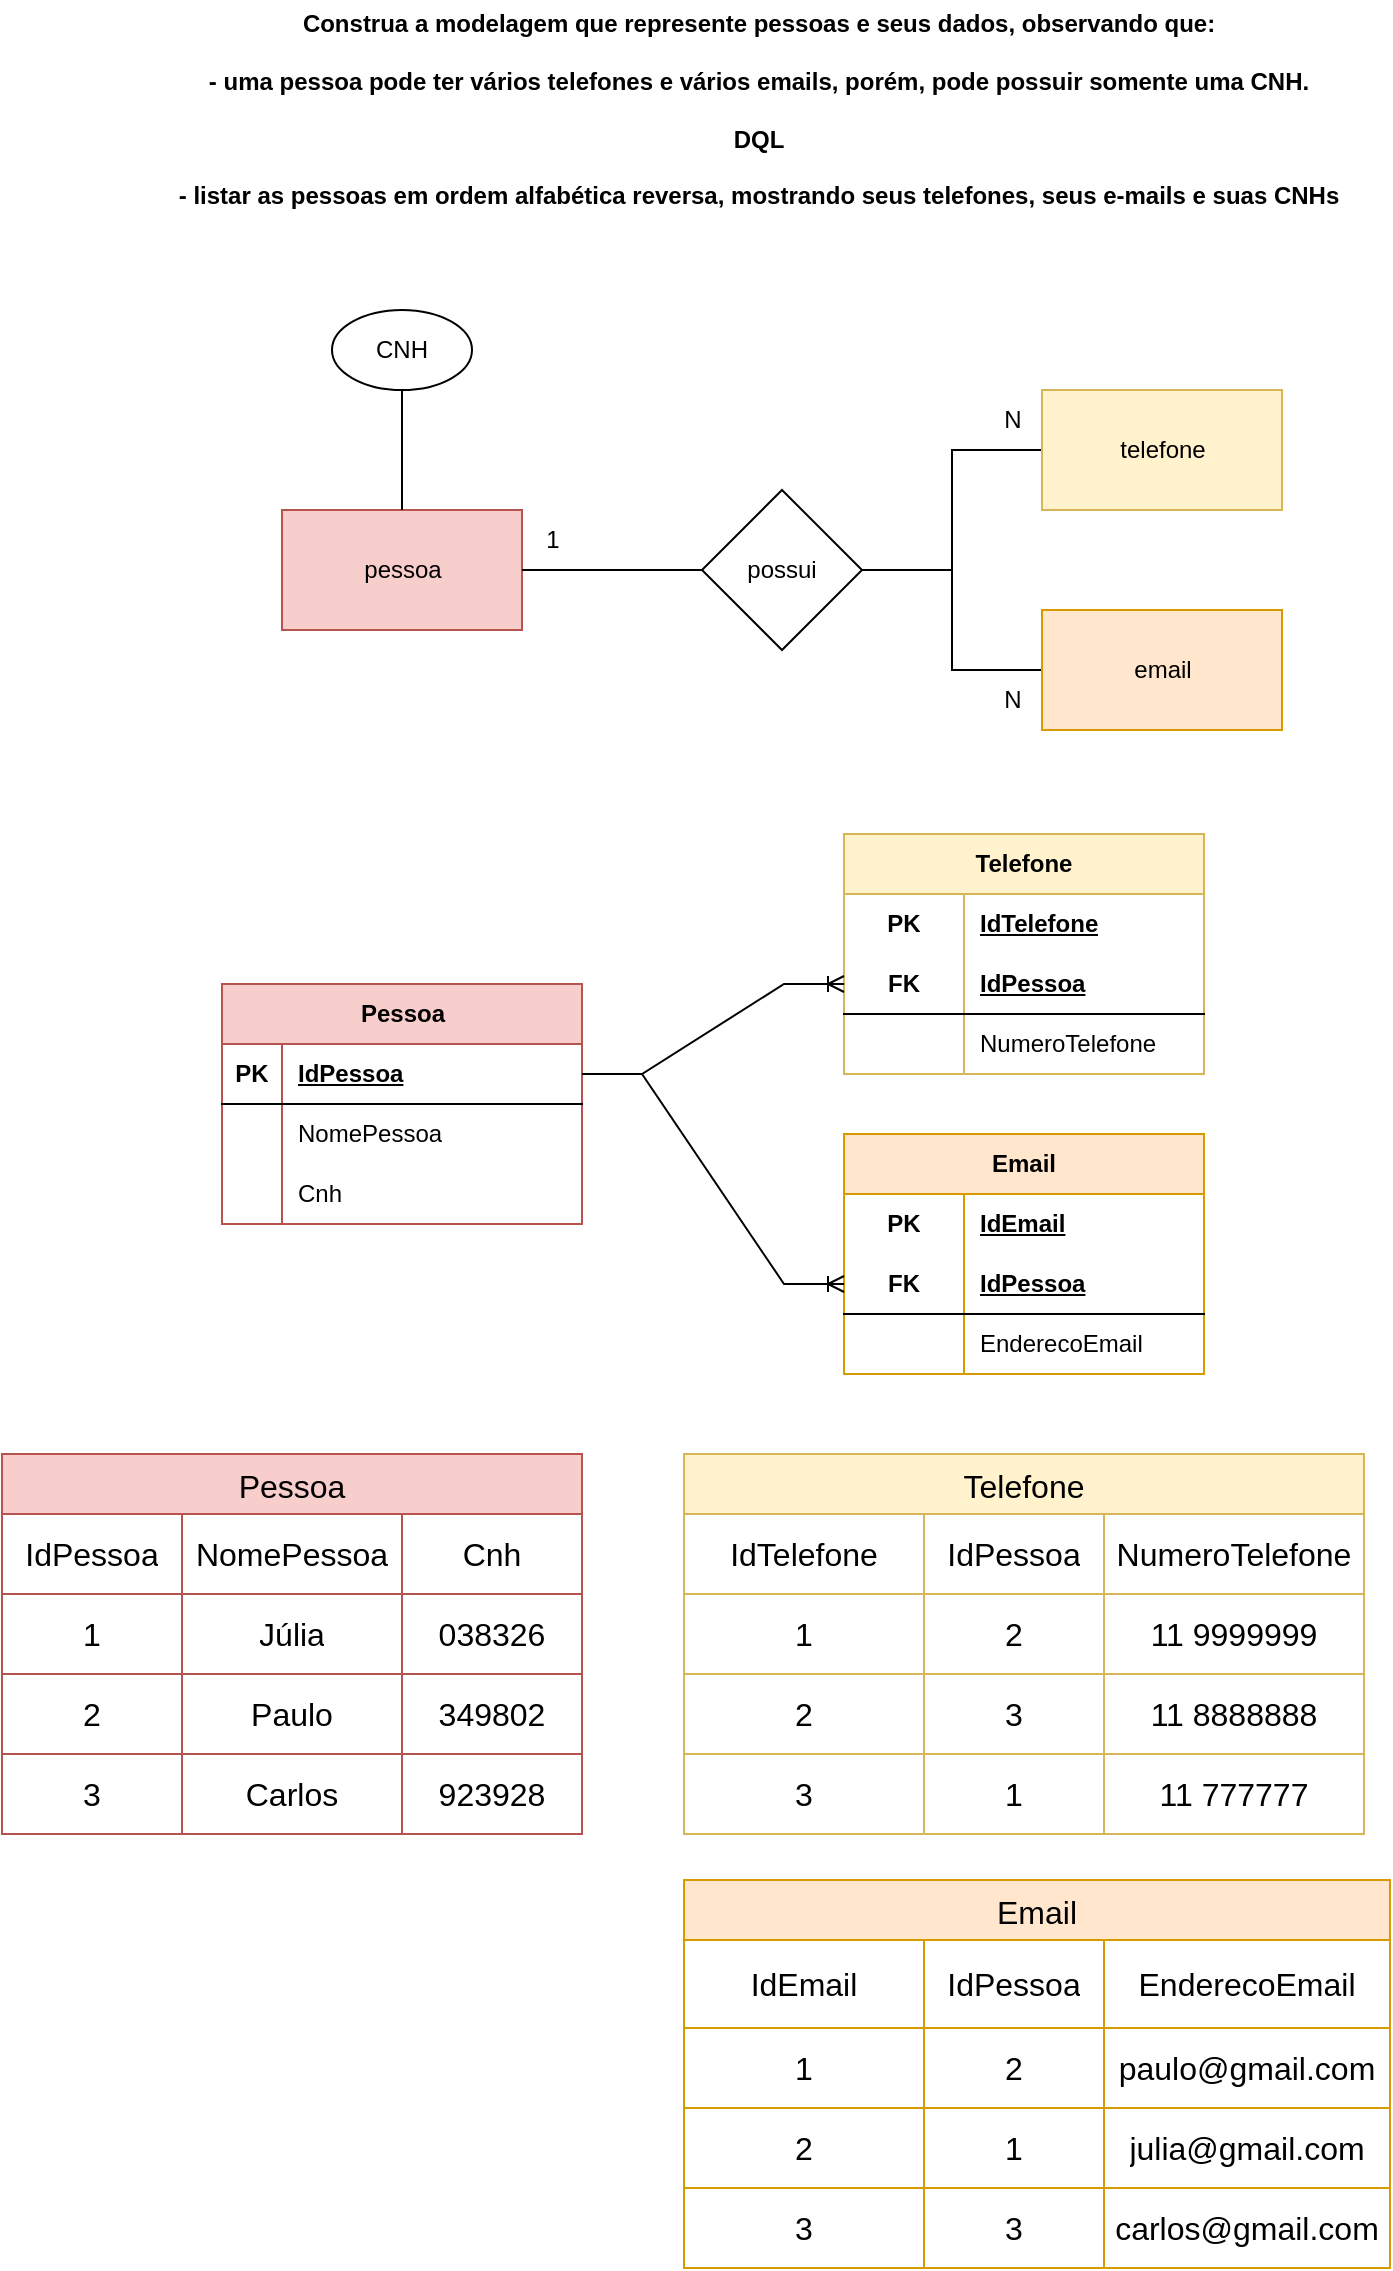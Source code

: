 <mxfile version="21.6.5" type="device">
  <diagram name="Página-1" id="gngDiiDIyHVElSXllF_R">
    <mxGraphModel dx="2100" dy="1226" grid="1" gridSize="10" guides="1" tooltips="1" connect="1" arrows="1" fold="1" page="1" pageScale="1" pageWidth="827" pageHeight="1169" math="0" shadow="0">
      <root>
        <mxCell id="0" />
        <mxCell id="1" parent="0" />
        <mxCell id="OYm898SXfp_bKX_C9cU9-10" style="edgeStyle=orthogonalEdgeStyle;rounded=0;orthogonalLoop=1;jettySize=auto;html=1;endArrow=none;endFill=0;" parent="1" source="OYm898SXfp_bKX_C9cU9-5" target="OYm898SXfp_bKX_C9cU9-1" edge="1">
          <mxGeometry relative="1" as="geometry" />
        </mxCell>
        <mxCell id="OYm898SXfp_bKX_C9cU9-14" style="edgeStyle=orthogonalEdgeStyle;rounded=0;orthogonalLoop=1;jettySize=auto;html=1;exitX=1;exitY=0.5;exitDx=0;exitDy=0;entryX=0;entryY=0.5;entryDx=0;entryDy=0;endArrow=none;endFill=0;" parent="1" source="OYm898SXfp_bKX_C9cU9-5" target="OYm898SXfp_bKX_C9cU9-12" edge="1">
          <mxGeometry relative="1" as="geometry" />
        </mxCell>
        <mxCell id="OYm898SXfp_bKX_C9cU9-5" value="possui" style="rhombus;whiteSpace=wrap;html=1;" parent="1" vertex="1">
          <mxGeometry x="416" y="261" width="80" height="80" as="geometry" />
        </mxCell>
        <mxCell id="OYm898SXfp_bKX_C9cU9-6" value="" style="group;fillColor=#f8cecc;strokeColor=#b85450;" parent="1" vertex="1" connectable="0">
          <mxGeometry x="206" y="271" width="120" height="60" as="geometry" />
        </mxCell>
        <mxCell id="OYm898SXfp_bKX_C9cU9-2" value="" style="rounded=0;whiteSpace=wrap;html=1;fillColor=#f8cecc;strokeColor=#b85450;" parent="OYm898SXfp_bKX_C9cU9-6" vertex="1">
          <mxGeometry width="120" height="60" as="geometry" />
        </mxCell>
        <mxCell id="OYm898SXfp_bKX_C9cU9-3" value="pessoa" style="text;html=1;align=center;verticalAlign=middle;resizable=0;points=[];autosize=1;strokeColor=none;fillColor=none;" parent="OYm898SXfp_bKX_C9cU9-6" vertex="1">
          <mxGeometry x="30" y="15" width="60" height="30" as="geometry" />
        </mxCell>
        <mxCell id="OYm898SXfp_bKX_C9cU9-7" value="" style="group;fillColor=#fff2cc;strokeColor=#d6b656;" parent="1" vertex="1" connectable="0">
          <mxGeometry x="586" y="211" width="120" height="60" as="geometry" />
        </mxCell>
        <mxCell id="OYm898SXfp_bKX_C9cU9-1" value="" style="rounded=0;whiteSpace=wrap;html=1;fillColor=#fff2cc;strokeColor=#d6b656;" parent="OYm898SXfp_bKX_C9cU9-7" vertex="1">
          <mxGeometry width="120" height="60" as="geometry" />
        </mxCell>
        <mxCell id="OYm898SXfp_bKX_C9cU9-4" value="telefone" style="text;html=1;align=center;verticalAlign=middle;resizable=0;points=[];autosize=1;strokeColor=none;fillColor=none;" parent="OYm898SXfp_bKX_C9cU9-7" vertex="1">
          <mxGeometry x="25" y="15" width="70" height="30" as="geometry" />
        </mxCell>
        <mxCell id="OYm898SXfp_bKX_C9cU9-8" value="CNH" style="ellipse;whiteSpace=wrap;html=1;" parent="1" vertex="1">
          <mxGeometry x="231" y="171" width="70" height="40" as="geometry" />
        </mxCell>
        <mxCell id="OYm898SXfp_bKX_C9cU9-9" style="edgeStyle=orthogonalEdgeStyle;rounded=0;orthogonalLoop=1;jettySize=auto;html=1;endArrow=none;endFill=0;" parent="1" source="OYm898SXfp_bKX_C9cU9-2" target="OYm898SXfp_bKX_C9cU9-5" edge="1">
          <mxGeometry relative="1" as="geometry" />
        </mxCell>
        <mxCell id="OYm898SXfp_bKX_C9cU9-11" value="" style="group;fillColor=#ffe6cc;strokeColor=#d79b00;" parent="1" vertex="1" connectable="0">
          <mxGeometry x="586" y="321" width="120" height="60" as="geometry" />
        </mxCell>
        <mxCell id="OYm898SXfp_bKX_C9cU9-12" value="" style="rounded=0;whiteSpace=wrap;html=1;fillColor=#ffe6cc;strokeColor=#d79b00;" parent="OYm898SXfp_bKX_C9cU9-11" vertex="1">
          <mxGeometry width="120" height="60" as="geometry" />
        </mxCell>
        <mxCell id="OYm898SXfp_bKX_C9cU9-13" value="email" style="text;html=1;align=center;verticalAlign=middle;resizable=0;points=[];autosize=1;strokeColor=none;fillColor=none;" parent="OYm898SXfp_bKX_C9cU9-11" vertex="1">
          <mxGeometry x="35" y="15" width="50" height="30" as="geometry" />
        </mxCell>
        <mxCell id="OYm898SXfp_bKX_C9cU9-15" style="edgeStyle=orthogonalEdgeStyle;rounded=0;orthogonalLoop=1;jettySize=auto;html=1;entryX=0.5;entryY=1;entryDx=0;entryDy=0;exitX=0.5;exitY=0;exitDx=0;exitDy=0;endArrow=none;endFill=0;" parent="1" source="OYm898SXfp_bKX_C9cU9-2" target="OYm898SXfp_bKX_C9cU9-8" edge="1">
          <mxGeometry relative="1" as="geometry" />
        </mxCell>
        <mxCell id="OYm898SXfp_bKX_C9cU9-17" value="1" style="text;html=1;align=center;verticalAlign=middle;resizable=0;points=[];autosize=1;strokeColor=none;fillColor=none;" parent="1" vertex="1">
          <mxGeometry x="326" y="271" width="30" height="30" as="geometry" />
        </mxCell>
        <mxCell id="OYm898SXfp_bKX_C9cU9-18" value="N" style="text;html=1;align=center;verticalAlign=middle;resizable=0;points=[];autosize=1;strokeColor=none;fillColor=none;" parent="1" vertex="1">
          <mxGeometry x="556" y="211" width="30" height="30" as="geometry" />
        </mxCell>
        <mxCell id="OYm898SXfp_bKX_C9cU9-19" value="N" style="text;html=1;align=center;verticalAlign=middle;resizable=0;points=[];autosize=1;strokeColor=none;fillColor=none;" parent="1" vertex="1">
          <mxGeometry x="556" y="351" width="30" height="30" as="geometry" />
        </mxCell>
        <mxCell id="OYm898SXfp_bKX_C9cU9-20" value="&lt;div&gt;&lt;b&gt;Construa a modelagem que represente pessoas e seus dados, observando que:&lt;/b&gt;&lt;/div&gt;&lt;div&gt;&lt;b&gt;&lt;br&gt;&lt;/b&gt;&lt;/div&gt;&lt;div&gt;&lt;b&gt;- uma pessoa pode ter vários telefones e vários emails, porém, pode possuir somente uma CNH.&lt;/b&gt;&lt;/div&gt;&lt;div&gt;&lt;b&gt;&lt;br&gt;&lt;/b&gt;&lt;/div&gt;&lt;div&gt;&lt;b&gt;DQL&lt;/b&gt;&lt;/div&gt;&lt;div&gt;&lt;b&gt;&lt;br&gt;&lt;/b&gt;&lt;/div&gt;&lt;div&gt;&lt;b&gt;- listar as pessoas em ordem alfabética reversa, mostrando seus telefones, seus e-mails e suas CNHs&lt;/b&gt;&lt;/div&gt;" style="text;html=1;align=center;verticalAlign=middle;resizable=0;points=[];autosize=1;strokeColor=none;fillColor=none;" parent="1" vertex="1">
          <mxGeometry x="144" y="16" width="600" height="110" as="geometry" />
        </mxCell>
        <mxCell id="8FbSBU-8BSEmxW40O4cG-1" value="Pessoa" style="shape=table;startSize=30;container=1;collapsible=1;childLayout=tableLayout;fixedRows=1;rowLines=0;fontStyle=1;align=center;resizeLast=1;html=1;fillColor=#f8cecc;strokeColor=#b85450;" vertex="1" parent="1">
          <mxGeometry x="176" y="508" width="180" height="120" as="geometry" />
        </mxCell>
        <mxCell id="8FbSBU-8BSEmxW40O4cG-2" value="" style="shape=tableRow;horizontal=0;startSize=0;swimlaneHead=0;swimlaneBody=0;fillColor=none;collapsible=0;dropTarget=0;points=[[0,0.5],[1,0.5]];portConstraint=eastwest;top=0;left=0;right=0;bottom=1;" vertex="1" parent="8FbSBU-8BSEmxW40O4cG-1">
          <mxGeometry y="30" width="180" height="30" as="geometry" />
        </mxCell>
        <mxCell id="8FbSBU-8BSEmxW40O4cG-3" value="PK" style="shape=partialRectangle;connectable=0;fillColor=none;top=0;left=0;bottom=0;right=0;fontStyle=1;overflow=hidden;whiteSpace=wrap;html=1;" vertex="1" parent="8FbSBU-8BSEmxW40O4cG-2">
          <mxGeometry width="30" height="30" as="geometry">
            <mxRectangle width="30" height="30" as="alternateBounds" />
          </mxGeometry>
        </mxCell>
        <mxCell id="8FbSBU-8BSEmxW40O4cG-4" value="IdPessoa" style="shape=partialRectangle;connectable=0;fillColor=none;top=0;left=0;bottom=0;right=0;align=left;spacingLeft=6;fontStyle=5;overflow=hidden;whiteSpace=wrap;html=1;" vertex="1" parent="8FbSBU-8BSEmxW40O4cG-2">
          <mxGeometry x="30" width="150" height="30" as="geometry">
            <mxRectangle width="150" height="30" as="alternateBounds" />
          </mxGeometry>
        </mxCell>
        <mxCell id="8FbSBU-8BSEmxW40O4cG-5" value="" style="shape=tableRow;horizontal=0;startSize=0;swimlaneHead=0;swimlaneBody=0;fillColor=none;collapsible=0;dropTarget=0;points=[[0,0.5],[1,0.5]];portConstraint=eastwest;top=0;left=0;right=0;bottom=0;" vertex="1" parent="8FbSBU-8BSEmxW40O4cG-1">
          <mxGeometry y="60" width="180" height="30" as="geometry" />
        </mxCell>
        <mxCell id="8FbSBU-8BSEmxW40O4cG-6" value="" style="shape=partialRectangle;connectable=0;fillColor=none;top=0;left=0;bottom=0;right=0;editable=1;overflow=hidden;whiteSpace=wrap;html=1;" vertex="1" parent="8FbSBU-8BSEmxW40O4cG-5">
          <mxGeometry width="30" height="30" as="geometry">
            <mxRectangle width="30" height="30" as="alternateBounds" />
          </mxGeometry>
        </mxCell>
        <mxCell id="8FbSBU-8BSEmxW40O4cG-7" value="NomePessoa" style="shape=partialRectangle;connectable=0;fillColor=none;top=0;left=0;bottom=0;right=0;align=left;spacingLeft=6;overflow=hidden;whiteSpace=wrap;html=1;" vertex="1" parent="8FbSBU-8BSEmxW40O4cG-5">
          <mxGeometry x="30" width="150" height="30" as="geometry">
            <mxRectangle width="150" height="30" as="alternateBounds" />
          </mxGeometry>
        </mxCell>
        <mxCell id="8FbSBU-8BSEmxW40O4cG-8" value="" style="shape=tableRow;horizontal=0;startSize=0;swimlaneHead=0;swimlaneBody=0;fillColor=none;collapsible=0;dropTarget=0;points=[[0,0.5],[1,0.5]];portConstraint=eastwest;top=0;left=0;right=0;bottom=0;" vertex="1" parent="8FbSBU-8BSEmxW40O4cG-1">
          <mxGeometry y="90" width="180" height="30" as="geometry" />
        </mxCell>
        <mxCell id="8FbSBU-8BSEmxW40O4cG-9" value="" style="shape=partialRectangle;connectable=0;fillColor=none;top=0;left=0;bottom=0;right=0;editable=1;overflow=hidden;whiteSpace=wrap;html=1;" vertex="1" parent="8FbSBU-8BSEmxW40O4cG-8">
          <mxGeometry width="30" height="30" as="geometry">
            <mxRectangle width="30" height="30" as="alternateBounds" />
          </mxGeometry>
        </mxCell>
        <mxCell id="8FbSBU-8BSEmxW40O4cG-10" value="Cnh" style="shape=partialRectangle;connectable=0;fillColor=none;top=0;left=0;bottom=0;right=0;align=left;spacingLeft=6;overflow=hidden;whiteSpace=wrap;html=1;" vertex="1" parent="8FbSBU-8BSEmxW40O4cG-8">
          <mxGeometry x="30" width="150" height="30" as="geometry">
            <mxRectangle width="150" height="30" as="alternateBounds" />
          </mxGeometry>
        </mxCell>
        <mxCell id="8FbSBU-8BSEmxW40O4cG-14" value="Telefone" style="shape=table;startSize=30;container=1;collapsible=1;childLayout=tableLayout;fixedRows=1;rowLines=0;fontStyle=1;align=center;resizeLast=1;html=1;whiteSpace=wrap;fillColor=#fff2cc;strokeColor=#d6b656;" vertex="1" parent="1">
          <mxGeometry x="487" y="433" width="180" height="120" as="geometry" />
        </mxCell>
        <mxCell id="8FbSBU-8BSEmxW40O4cG-15" value="" style="shape=tableRow;horizontal=0;startSize=0;swimlaneHead=0;swimlaneBody=0;fillColor=none;collapsible=0;dropTarget=0;points=[[0,0.5],[1,0.5]];portConstraint=eastwest;top=0;left=0;right=0;bottom=0;html=1;" vertex="1" parent="8FbSBU-8BSEmxW40O4cG-14">
          <mxGeometry y="30" width="180" height="30" as="geometry" />
        </mxCell>
        <mxCell id="8FbSBU-8BSEmxW40O4cG-16" value="PK" style="shape=partialRectangle;connectable=0;fillColor=none;top=0;left=0;bottom=0;right=0;fontStyle=1;overflow=hidden;html=1;whiteSpace=wrap;" vertex="1" parent="8FbSBU-8BSEmxW40O4cG-15">
          <mxGeometry width="60" height="30" as="geometry">
            <mxRectangle width="60" height="30" as="alternateBounds" />
          </mxGeometry>
        </mxCell>
        <mxCell id="8FbSBU-8BSEmxW40O4cG-17" value="IdTelefone" style="shape=partialRectangle;connectable=0;fillColor=none;top=0;left=0;bottom=0;right=0;align=left;spacingLeft=6;fontStyle=5;overflow=hidden;html=1;whiteSpace=wrap;" vertex="1" parent="8FbSBU-8BSEmxW40O4cG-15">
          <mxGeometry x="60" width="120" height="30" as="geometry">
            <mxRectangle width="120" height="30" as="alternateBounds" />
          </mxGeometry>
        </mxCell>
        <mxCell id="8FbSBU-8BSEmxW40O4cG-18" value="" style="shape=tableRow;horizontal=0;startSize=0;swimlaneHead=0;swimlaneBody=0;fillColor=none;collapsible=0;dropTarget=0;points=[[0,0.5],[1,0.5]];portConstraint=eastwest;top=0;left=0;right=0;bottom=1;html=1;" vertex="1" parent="8FbSBU-8BSEmxW40O4cG-14">
          <mxGeometry y="60" width="180" height="30" as="geometry" />
        </mxCell>
        <mxCell id="8FbSBU-8BSEmxW40O4cG-19" value="FK" style="shape=partialRectangle;connectable=0;fillColor=none;top=0;left=0;bottom=0;right=0;fontStyle=1;overflow=hidden;html=1;whiteSpace=wrap;" vertex="1" parent="8FbSBU-8BSEmxW40O4cG-18">
          <mxGeometry width="60" height="30" as="geometry">
            <mxRectangle width="60" height="30" as="alternateBounds" />
          </mxGeometry>
        </mxCell>
        <mxCell id="8FbSBU-8BSEmxW40O4cG-20" value="IdPessoa" style="shape=partialRectangle;connectable=0;fillColor=none;top=0;left=0;bottom=0;right=0;align=left;spacingLeft=6;fontStyle=5;overflow=hidden;html=1;whiteSpace=wrap;" vertex="1" parent="8FbSBU-8BSEmxW40O4cG-18">
          <mxGeometry x="60" width="120" height="30" as="geometry">
            <mxRectangle width="120" height="30" as="alternateBounds" />
          </mxGeometry>
        </mxCell>
        <mxCell id="8FbSBU-8BSEmxW40O4cG-21" value="" style="shape=tableRow;horizontal=0;startSize=0;swimlaneHead=0;swimlaneBody=0;fillColor=none;collapsible=0;dropTarget=0;points=[[0,0.5],[1,0.5]];portConstraint=eastwest;top=0;left=0;right=0;bottom=0;html=1;" vertex="1" parent="8FbSBU-8BSEmxW40O4cG-14">
          <mxGeometry y="90" width="180" height="30" as="geometry" />
        </mxCell>
        <mxCell id="8FbSBU-8BSEmxW40O4cG-22" value="" style="shape=partialRectangle;connectable=0;fillColor=none;top=0;left=0;bottom=0;right=0;editable=1;overflow=hidden;html=1;whiteSpace=wrap;" vertex="1" parent="8FbSBU-8BSEmxW40O4cG-21">
          <mxGeometry width="60" height="30" as="geometry">
            <mxRectangle width="60" height="30" as="alternateBounds" />
          </mxGeometry>
        </mxCell>
        <mxCell id="8FbSBU-8BSEmxW40O4cG-23" value="NumeroTelefone" style="shape=partialRectangle;connectable=0;fillColor=none;top=0;left=0;bottom=0;right=0;align=left;spacingLeft=6;overflow=hidden;html=1;whiteSpace=wrap;" vertex="1" parent="8FbSBU-8BSEmxW40O4cG-21">
          <mxGeometry x="60" width="120" height="30" as="geometry">
            <mxRectangle width="120" height="30" as="alternateBounds" />
          </mxGeometry>
        </mxCell>
        <mxCell id="8FbSBU-8BSEmxW40O4cG-27" value="Email" style="shape=table;startSize=30;container=1;collapsible=1;childLayout=tableLayout;fixedRows=1;rowLines=0;fontStyle=1;align=center;resizeLast=1;html=1;whiteSpace=wrap;fillColor=#ffe6cc;strokeColor=#d79b00;" vertex="1" parent="1">
          <mxGeometry x="487" y="583" width="180" height="120" as="geometry" />
        </mxCell>
        <mxCell id="8FbSBU-8BSEmxW40O4cG-28" value="" style="shape=tableRow;horizontal=0;startSize=0;swimlaneHead=0;swimlaneBody=0;fillColor=none;collapsible=0;dropTarget=0;points=[[0,0.5],[1,0.5]];portConstraint=eastwest;top=0;left=0;right=0;bottom=0;html=1;" vertex="1" parent="8FbSBU-8BSEmxW40O4cG-27">
          <mxGeometry y="30" width="180" height="30" as="geometry" />
        </mxCell>
        <mxCell id="8FbSBU-8BSEmxW40O4cG-29" value="PK" style="shape=partialRectangle;connectable=0;fillColor=none;top=0;left=0;bottom=0;right=0;fontStyle=1;overflow=hidden;html=1;whiteSpace=wrap;" vertex="1" parent="8FbSBU-8BSEmxW40O4cG-28">
          <mxGeometry width="60" height="30" as="geometry">
            <mxRectangle width="60" height="30" as="alternateBounds" />
          </mxGeometry>
        </mxCell>
        <mxCell id="8FbSBU-8BSEmxW40O4cG-30" value="IdEmail" style="shape=partialRectangle;connectable=0;fillColor=none;top=0;left=0;bottom=0;right=0;align=left;spacingLeft=6;fontStyle=5;overflow=hidden;html=1;whiteSpace=wrap;" vertex="1" parent="8FbSBU-8BSEmxW40O4cG-28">
          <mxGeometry x="60" width="120" height="30" as="geometry">
            <mxRectangle width="120" height="30" as="alternateBounds" />
          </mxGeometry>
        </mxCell>
        <mxCell id="8FbSBU-8BSEmxW40O4cG-31" value="" style="shape=tableRow;horizontal=0;startSize=0;swimlaneHead=0;swimlaneBody=0;fillColor=none;collapsible=0;dropTarget=0;points=[[0,0.5],[1,0.5]];portConstraint=eastwest;top=0;left=0;right=0;bottom=1;html=1;" vertex="1" parent="8FbSBU-8BSEmxW40O4cG-27">
          <mxGeometry y="60" width="180" height="30" as="geometry" />
        </mxCell>
        <mxCell id="8FbSBU-8BSEmxW40O4cG-32" value="FK" style="shape=partialRectangle;connectable=0;fillColor=none;top=0;left=0;bottom=0;right=0;fontStyle=1;overflow=hidden;html=1;whiteSpace=wrap;" vertex="1" parent="8FbSBU-8BSEmxW40O4cG-31">
          <mxGeometry width="60" height="30" as="geometry">
            <mxRectangle width="60" height="30" as="alternateBounds" />
          </mxGeometry>
        </mxCell>
        <mxCell id="8FbSBU-8BSEmxW40O4cG-33" value="IdPessoa" style="shape=partialRectangle;connectable=0;fillColor=none;top=0;left=0;bottom=0;right=0;align=left;spacingLeft=6;fontStyle=5;overflow=hidden;html=1;whiteSpace=wrap;" vertex="1" parent="8FbSBU-8BSEmxW40O4cG-31">
          <mxGeometry x="60" width="120" height="30" as="geometry">
            <mxRectangle width="120" height="30" as="alternateBounds" />
          </mxGeometry>
        </mxCell>
        <mxCell id="8FbSBU-8BSEmxW40O4cG-34" value="" style="shape=tableRow;horizontal=0;startSize=0;swimlaneHead=0;swimlaneBody=0;fillColor=none;collapsible=0;dropTarget=0;points=[[0,0.5],[1,0.5]];portConstraint=eastwest;top=0;left=0;right=0;bottom=0;html=1;" vertex="1" parent="8FbSBU-8BSEmxW40O4cG-27">
          <mxGeometry y="90" width="180" height="30" as="geometry" />
        </mxCell>
        <mxCell id="8FbSBU-8BSEmxW40O4cG-35" value="" style="shape=partialRectangle;connectable=0;fillColor=none;top=0;left=0;bottom=0;right=0;editable=1;overflow=hidden;html=1;whiteSpace=wrap;" vertex="1" parent="8FbSBU-8BSEmxW40O4cG-34">
          <mxGeometry width="60" height="30" as="geometry">
            <mxRectangle width="60" height="30" as="alternateBounds" />
          </mxGeometry>
        </mxCell>
        <mxCell id="8FbSBU-8BSEmxW40O4cG-36" value="EnderecoEmail" style="shape=partialRectangle;connectable=0;fillColor=none;top=0;left=0;bottom=0;right=0;align=left;spacingLeft=6;overflow=hidden;html=1;whiteSpace=wrap;" vertex="1" parent="8FbSBU-8BSEmxW40O4cG-34">
          <mxGeometry x="60" width="120" height="30" as="geometry">
            <mxRectangle width="120" height="30" as="alternateBounds" />
          </mxGeometry>
        </mxCell>
        <mxCell id="8FbSBU-8BSEmxW40O4cG-37" value="" style="edgeStyle=entityRelationEdgeStyle;fontSize=12;html=1;endArrow=ERoneToMany;rounded=0;exitX=1;exitY=0.5;exitDx=0;exitDy=0;entryX=0;entryY=0.5;entryDx=0;entryDy=0;" edge="1" parent="1" source="8FbSBU-8BSEmxW40O4cG-2" target="8FbSBU-8BSEmxW40O4cG-18">
          <mxGeometry width="100" height="100" relative="1" as="geometry">
            <mxPoint x="369" y="583" as="sourcePoint" />
            <mxPoint x="469" y="483" as="targetPoint" />
          </mxGeometry>
        </mxCell>
        <mxCell id="8FbSBU-8BSEmxW40O4cG-39" value="" style="edgeStyle=entityRelationEdgeStyle;fontSize=12;html=1;endArrow=ERoneToMany;rounded=0;exitX=1;exitY=0.5;exitDx=0;exitDy=0;entryX=0;entryY=0.5;entryDx=0;entryDy=0;" edge="1" parent="1" source="8FbSBU-8BSEmxW40O4cG-2" target="8FbSBU-8BSEmxW40O4cG-31">
          <mxGeometry width="100" height="100" relative="1" as="geometry">
            <mxPoint x="519" y="623" as="sourcePoint" />
            <mxPoint x="619" y="523" as="targetPoint" />
          </mxGeometry>
        </mxCell>
        <mxCell id="8FbSBU-8BSEmxW40O4cG-40" value="Pessoa" style="shape=table;startSize=30;container=1;collapsible=0;childLayout=tableLayout;strokeColor=#b85450;fontSize=16;fillColor=#f8cecc;" vertex="1" parent="1">
          <mxGeometry x="66" y="743" width="290" height="190" as="geometry" />
        </mxCell>
        <mxCell id="8FbSBU-8BSEmxW40O4cG-41" value="" style="shape=tableRow;horizontal=0;startSize=0;swimlaneHead=0;swimlaneBody=0;strokeColor=inherit;top=0;left=0;bottom=0;right=0;collapsible=0;dropTarget=0;fillColor=none;points=[[0,0.5],[1,0.5]];portConstraint=eastwest;fontSize=16;" vertex="1" parent="8FbSBU-8BSEmxW40O4cG-40">
          <mxGeometry y="30" width="290" height="40" as="geometry" />
        </mxCell>
        <mxCell id="8FbSBU-8BSEmxW40O4cG-42" value="IdPessoa" style="shape=partialRectangle;html=1;whiteSpace=wrap;connectable=0;strokeColor=inherit;overflow=hidden;fillColor=none;top=0;left=0;bottom=0;right=0;pointerEvents=1;fontSize=16;" vertex="1" parent="8FbSBU-8BSEmxW40O4cG-41">
          <mxGeometry width="90" height="40" as="geometry">
            <mxRectangle width="90" height="40" as="alternateBounds" />
          </mxGeometry>
        </mxCell>
        <mxCell id="8FbSBU-8BSEmxW40O4cG-43" value="NomePessoa" style="shape=partialRectangle;html=1;whiteSpace=wrap;connectable=0;strokeColor=inherit;overflow=hidden;fillColor=none;top=0;left=0;bottom=0;right=0;pointerEvents=1;fontSize=16;" vertex="1" parent="8FbSBU-8BSEmxW40O4cG-41">
          <mxGeometry x="90" width="110" height="40" as="geometry">
            <mxRectangle width="110" height="40" as="alternateBounds" />
          </mxGeometry>
        </mxCell>
        <mxCell id="8FbSBU-8BSEmxW40O4cG-44" value="Cnh" style="shape=partialRectangle;html=1;whiteSpace=wrap;connectable=0;strokeColor=inherit;overflow=hidden;fillColor=none;top=0;left=0;bottom=0;right=0;pointerEvents=1;fontSize=16;" vertex="1" parent="8FbSBU-8BSEmxW40O4cG-41">
          <mxGeometry x="200" width="90" height="40" as="geometry">
            <mxRectangle width="90" height="40" as="alternateBounds" />
          </mxGeometry>
        </mxCell>
        <mxCell id="8FbSBU-8BSEmxW40O4cG-45" value="" style="shape=tableRow;horizontal=0;startSize=0;swimlaneHead=0;swimlaneBody=0;strokeColor=inherit;top=0;left=0;bottom=0;right=0;collapsible=0;dropTarget=0;fillColor=none;points=[[0,0.5],[1,0.5]];portConstraint=eastwest;fontSize=16;" vertex="1" parent="8FbSBU-8BSEmxW40O4cG-40">
          <mxGeometry y="70" width="290" height="40" as="geometry" />
        </mxCell>
        <mxCell id="8FbSBU-8BSEmxW40O4cG-46" value="1" style="shape=partialRectangle;html=1;whiteSpace=wrap;connectable=0;strokeColor=inherit;overflow=hidden;fillColor=none;top=0;left=0;bottom=0;right=0;pointerEvents=1;fontSize=16;" vertex="1" parent="8FbSBU-8BSEmxW40O4cG-45">
          <mxGeometry width="90" height="40" as="geometry">
            <mxRectangle width="90" height="40" as="alternateBounds" />
          </mxGeometry>
        </mxCell>
        <mxCell id="8FbSBU-8BSEmxW40O4cG-47" value="Júlia" style="shape=partialRectangle;html=1;whiteSpace=wrap;connectable=0;strokeColor=inherit;overflow=hidden;fillColor=none;top=0;left=0;bottom=0;right=0;pointerEvents=1;fontSize=16;" vertex="1" parent="8FbSBU-8BSEmxW40O4cG-45">
          <mxGeometry x="90" width="110" height="40" as="geometry">
            <mxRectangle width="110" height="40" as="alternateBounds" />
          </mxGeometry>
        </mxCell>
        <mxCell id="8FbSBU-8BSEmxW40O4cG-48" value="038326" style="shape=partialRectangle;html=1;whiteSpace=wrap;connectable=0;strokeColor=inherit;overflow=hidden;fillColor=none;top=0;left=0;bottom=0;right=0;pointerEvents=1;fontSize=16;" vertex="1" parent="8FbSBU-8BSEmxW40O4cG-45">
          <mxGeometry x="200" width="90" height="40" as="geometry">
            <mxRectangle width="90" height="40" as="alternateBounds" />
          </mxGeometry>
        </mxCell>
        <mxCell id="8FbSBU-8BSEmxW40O4cG-49" value="" style="shape=tableRow;horizontal=0;startSize=0;swimlaneHead=0;swimlaneBody=0;strokeColor=inherit;top=0;left=0;bottom=0;right=0;collapsible=0;dropTarget=0;fillColor=none;points=[[0,0.5],[1,0.5]];portConstraint=eastwest;fontSize=16;" vertex="1" parent="8FbSBU-8BSEmxW40O4cG-40">
          <mxGeometry y="110" width="290" height="40" as="geometry" />
        </mxCell>
        <mxCell id="8FbSBU-8BSEmxW40O4cG-50" value="2" style="shape=partialRectangle;html=1;whiteSpace=wrap;connectable=0;strokeColor=inherit;overflow=hidden;fillColor=none;top=0;left=0;bottom=0;right=0;pointerEvents=1;fontSize=16;" vertex="1" parent="8FbSBU-8BSEmxW40O4cG-49">
          <mxGeometry width="90" height="40" as="geometry">
            <mxRectangle width="90" height="40" as="alternateBounds" />
          </mxGeometry>
        </mxCell>
        <mxCell id="8FbSBU-8BSEmxW40O4cG-51" value="Paulo" style="shape=partialRectangle;html=1;whiteSpace=wrap;connectable=0;strokeColor=inherit;overflow=hidden;fillColor=none;top=0;left=0;bottom=0;right=0;pointerEvents=1;fontSize=16;" vertex="1" parent="8FbSBU-8BSEmxW40O4cG-49">
          <mxGeometry x="90" width="110" height="40" as="geometry">
            <mxRectangle width="110" height="40" as="alternateBounds" />
          </mxGeometry>
        </mxCell>
        <mxCell id="8FbSBU-8BSEmxW40O4cG-52" value="349802" style="shape=partialRectangle;html=1;whiteSpace=wrap;connectable=0;strokeColor=inherit;overflow=hidden;fillColor=none;top=0;left=0;bottom=0;right=0;pointerEvents=1;fontSize=16;" vertex="1" parent="8FbSBU-8BSEmxW40O4cG-49">
          <mxGeometry x="200" width="90" height="40" as="geometry">
            <mxRectangle width="90" height="40" as="alternateBounds" />
          </mxGeometry>
        </mxCell>
        <mxCell id="8FbSBU-8BSEmxW40O4cG-53" style="shape=tableRow;horizontal=0;startSize=0;swimlaneHead=0;swimlaneBody=0;strokeColor=inherit;top=0;left=0;bottom=0;right=0;collapsible=0;dropTarget=0;fillColor=none;points=[[0,0.5],[1,0.5]];portConstraint=eastwest;fontSize=16;" vertex="1" parent="8FbSBU-8BSEmxW40O4cG-40">
          <mxGeometry y="150" width="290" height="40" as="geometry" />
        </mxCell>
        <mxCell id="8FbSBU-8BSEmxW40O4cG-54" value="3" style="shape=partialRectangle;html=1;whiteSpace=wrap;connectable=0;strokeColor=inherit;overflow=hidden;fillColor=none;top=0;left=0;bottom=0;right=0;pointerEvents=1;fontSize=16;" vertex="1" parent="8FbSBU-8BSEmxW40O4cG-53">
          <mxGeometry width="90" height="40" as="geometry">
            <mxRectangle width="90" height="40" as="alternateBounds" />
          </mxGeometry>
        </mxCell>
        <mxCell id="8FbSBU-8BSEmxW40O4cG-55" value="Carlos" style="shape=partialRectangle;html=1;whiteSpace=wrap;connectable=0;strokeColor=inherit;overflow=hidden;fillColor=none;top=0;left=0;bottom=0;right=0;pointerEvents=1;fontSize=16;" vertex="1" parent="8FbSBU-8BSEmxW40O4cG-53">
          <mxGeometry x="90" width="110" height="40" as="geometry">
            <mxRectangle width="110" height="40" as="alternateBounds" />
          </mxGeometry>
        </mxCell>
        <mxCell id="8FbSBU-8BSEmxW40O4cG-56" value="923928" style="shape=partialRectangle;html=1;whiteSpace=wrap;connectable=0;strokeColor=inherit;overflow=hidden;fillColor=none;top=0;left=0;bottom=0;right=0;pointerEvents=1;fontSize=16;" vertex="1" parent="8FbSBU-8BSEmxW40O4cG-53">
          <mxGeometry x="200" width="90" height="40" as="geometry">
            <mxRectangle width="90" height="40" as="alternateBounds" />
          </mxGeometry>
        </mxCell>
        <mxCell id="8FbSBU-8BSEmxW40O4cG-57" value="Telefone" style="shape=table;startSize=30;container=1;collapsible=0;childLayout=tableLayout;strokeColor=#d6b656;fontSize=16;fillColor=#fff2cc;" vertex="1" parent="1">
          <mxGeometry x="407" y="743" width="340" height="190" as="geometry" />
        </mxCell>
        <mxCell id="8FbSBU-8BSEmxW40O4cG-58" value="" style="shape=tableRow;horizontal=0;startSize=0;swimlaneHead=0;swimlaneBody=0;strokeColor=inherit;top=0;left=0;bottom=0;right=0;collapsible=0;dropTarget=0;fillColor=none;points=[[0,0.5],[1,0.5]];portConstraint=eastwest;fontSize=16;" vertex="1" parent="8FbSBU-8BSEmxW40O4cG-57">
          <mxGeometry y="30" width="340" height="40" as="geometry" />
        </mxCell>
        <mxCell id="8FbSBU-8BSEmxW40O4cG-59" value="IdTelefone" style="shape=partialRectangle;html=1;whiteSpace=wrap;connectable=0;strokeColor=inherit;overflow=hidden;fillColor=none;top=0;left=0;bottom=0;right=0;pointerEvents=1;fontSize=16;" vertex="1" parent="8FbSBU-8BSEmxW40O4cG-58">
          <mxGeometry width="120" height="40" as="geometry">
            <mxRectangle width="120" height="40" as="alternateBounds" />
          </mxGeometry>
        </mxCell>
        <mxCell id="8FbSBU-8BSEmxW40O4cG-60" value="IdPessoa" style="shape=partialRectangle;html=1;whiteSpace=wrap;connectable=0;strokeColor=inherit;overflow=hidden;fillColor=none;top=0;left=0;bottom=0;right=0;pointerEvents=1;fontSize=16;" vertex="1" parent="8FbSBU-8BSEmxW40O4cG-58">
          <mxGeometry x="120" width="90" height="40" as="geometry">
            <mxRectangle width="90" height="40" as="alternateBounds" />
          </mxGeometry>
        </mxCell>
        <mxCell id="8FbSBU-8BSEmxW40O4cG-61" value="NumeroTelefone" style="shape=partialRectangle;html=1;whiteSpace=wrap;connectable=0;strokeColor=inherit;overflow=hidden;fillColor=none;top=0;left=0;bottom=0;right=0;pointerEvents=1;fontSize=16;" vertex="1" parent="8FbSBU-8BSEmxW40O4cG-58">
          <mxGeometry x="210" width="130" height="40" as="geometry">
            <mxRectangle width="130" height="40" as="alternateBounds" />
          </mxGeometry>
        </mxCell>
        <mxCell id="8FbSBU-8BSEmxW40O4cG-62" value="" style="shape=tableRow;horizontal=0;startSize=0;swimlaneHead=0;swimlaneBody=0;strokeColor=inherit;top=0;left=0;bottom=0;right=0;collapsible=0;dropTarget=0;fillColor=none;points=[[0,0.5],[1,0.5]];portConstraint=eastwest;fontSize=16;" vertex="1" parent="8FbSBU-8BSEmxW40O4cG-57">
          <mxGeometry y="70" width="340" height="40" as="geometry" />
        </mxCell>
        <mxCell id="8FbSBU-8BSEmxW40O4cG-63" value="1" style="shape=partialRectangle;html=1;whiteSpace=wrap;connectable=0;strokeColor=inherit;overflow=hidden;fillColor=none;top=0;left=0;bottom=0;right=0;pointerEvents=1;fontSize=16;" vertex="1" parent="8FbSBU-8BSEmxW40O4cG-62">
          <mxGeometry width="120" height="40" as="geometry">
            <mxRectangle width="120" height="40" as="alternateBounds" />
          </mxGeometry>
        </mxCell>
        <mxCell id="8FbSBU-8BSEmxW40O4cG-64" value="2" style="shape=partialRectangle;html=1;whiteSpace=wrap;connectable=0;strokeColor=inherit;overflow=hidden;fillColor=none;top=0;left=0;bottom=0;right=0;pointerEvents=1;fontSize=16;" vertex="1" parent="8FbSBU-8BSEmxW40O4cG-62">
          <mxGeometry x="120" width="90" height="40" as="geometry">
            <mxRectangle width="90" height="40" as="alternateBounds" />
          </mxGeometry>
        </mxCell>
        <mxCell id="8FbSBU-8BSEmxW40O4cG-65" value="11 9999999" style="shape=partialRectangle;html=1;whiteSpace=wrap;connectable=0;strokeColor=inherit;overflow=hidden;fillColor=none;top=0;left=0;bottom=0;right=0;pointerEvents=1;fontSize=16;" vertex="1" parent="8FbSBU-8BSEmxW40O4cG-62">
          <mxGeometry x="210" width="130" height="40" as="geometry">
            <mxRectangle width="130" height="40" as="alternateBounds" />
          </mxGeometry>
        </mxCell>
        <mxCell id="8FbSBU-8BSEmxW40O4cG-66" value="" style="shape=tableRow;horizontal=0;startSize=0;swimlaneHead=0;swimlaneBody=0;strokeColor=inherit;top=0;left=0;bottom=0;right=0;collapsible=0;dropTarget=0;fillColor=none;points=[[0,0.5],[1,0.5]];portConstraint=eastwest;fontSize=16;" vertex="1" parent="8FbSBU-8BSEmxW40O4cG-57">
          <mxGeometry y="110" width="340" height="40" as="geometry" />
        </mxCell>
        <mxCell id="8FbSBU-8BSEmxW40O4cG-67" value="2" style="shape=partialRectangle;html=1;whiteSpace=wrap;connectable=0;strokeColor=inherit;overflow=hidden;fillColor=none;top=0;left=0;bottom=0;right=0;pointerEvents=1;fontSize=16;" vertex="1" parent="8FbSBU-8BSEmxW40O4cG-66">
          <mxGeometry width="120" height="40" as="geometry">
            <mxRectangle width="120" height="40" as="alternateBounds" />
          </mxGeometry>
        </mxCell>
        <mxCell id="8FbSBU-8BSEmxW40O4cG-68" value="3" style="shape=partialRectangle;html=1;whiteSpace=wrap;connectable=0;strokeColor=inherit;overflow=hidden;fillColor=none;top=0;left=0;bottom=0;right=0;pointerEvents=1;fontSize=16;" vertex="1" parent="8FbSBU-8BSEmxW40O4cG-66">
          <mxGeometry x="120" width="90" height="40" as="geometry">
            <mxRectangle width="90" height="40" as="alternateBounds" />
          </mxGeometry>
        </mxCell>
        <mxCell id="8FbSBU-8BSEmxW40O4cG-69" value="11 8888888" style="shape=partialRectangle;html=1;whiteSpace=wrap;connectable=0;strokeColor=inherit;overflow=hidden;fillColor=none;top=0;left=0;bottom=0;right=0;pointerEvents=1;fontSize=16;" vertex="1" parent="8FbSBU-8BSEmxW40O4cG-66">
          <mxGeometry x="210" width="130" height="40" as="geometry">
            <mxRectangle width="130" height="40" as="alternateBounds" />
          </mxGeometry>
        </mxCell>
        <mxCell id="8FbSBU-8BSEmxW40O4cG-70" style="shape=tableRow;horizontal=0;startSize=0;swimlaneHead=0;swimlaneBody=0;strokeColor=inherit;top=0;left=0;bottom=0;right=0;collapsible=0;dropTarget=0;fillColor=none;points=[[0,0.5],[1,0.5]];portConstraint=eastwest;fontSize=16;" vertex="1" parent="8FbSBU-8BSEmxW40O4cG-57">
          <mxGeometry y="150" width="340" height="40" as="geometry" />
        </mxCell>
        <mxCell id="8FbSBU-8BSEmxW40O4cG-71" value="3" style="shape=partialRectangle;html=1;whiteSpace=wrap;connectable=0;strokeColor=inherit;overflow=hidden;fillColor=none;top=0;left=0;bottom=0;right=0;pointerEvents=1;fontSize=16;" vertex="1" parent="8FbSBU-8BSEmxW40O4cG-70">
          <mxGeometry width="120" height="40" as="geometry">
            <mxRectangle width="120" height="40" as="alternateBounds" />
          </mxGeometry>
        </mxCell>
        <mxCell id="8FbSBU-8BSEmxW40O4cG-72" value="1" style="shape=partialRectangle;html=1;whiteSpace=wrap;connectable=0;strokeColor=inherit;overflow=hidden;fillColor=none;top=0;left=0;bottom=0;right=0;pointerEvents=1;fontSize=16;" vertex="1" parent="8FbSBU-8BSEmxW40O4cG-70">
          <mxGeometry x="120" width="90" height="40" as="geometry">
            <mxRectangle width="90" height="40" as="alternateBounds" />
          </mxGeometry>
        </mxCell>
        <mxCell id="8FbSBU-8BSEmxW40O4cG-73" value="11 777777" style="shape=partialRectangle;html=1;whiteSpace=wrap;connectable=0;strokeColor=inherit;overflow=hidden;fillColor=none;top=0;left=0;bottom=0;right=0;pointerEvents=1;fontSize=16;" vertex="1" parent="8FbSBU-8BSEmxW40O4cG-70">
          <mxGeometry x="210" width="130" height="40" as="geometry">
            <mxRectangle width="130" height="40" as="alternateBounds" />
          </mxGeometry>
        </mxCell>
        <mxCell id="8FbSBU-8BSEmxW40O4cG-74" value="Email" style="shape=table;startSize=30;container=1;collapsible=0;childLayout=tableLayout;strokeColor=#d79b00;fontSize=16;fillColor=#ffe6cc;" vertex="1" parent="1">
          <mxGeometry x="407" y="956" width="353" height="194" as="geometry" />
        </mxCell>
        <mxCell id="8FbSBU-8BSEmxW40O4cG-75" value="" style="shape=tableRow;horizontal=0;startSize=0;swimlaneHead=0;swimlaneBody=0;strokeColor=inherit;top=0;left=0;bottom=0;right=0;collapsible=0;dropTarget=0;fillColor=none;points=[[0,0.5],[1,0.5]];portConstraint=eastwest;fontSize=16;" vertex="1" parent="8FbSBU-8BSEmxW40O4cG-74">
          <mxGeometry y="30" width="353" height="44" as="geometry" />
        </mxCell>
        <mxCell id="8FbSBU-8BSEmxW40O4cG-76" value="IdEmail" style="shape=partialRectangle;html=1;whiteSpace=wrap;connectable=0;strokeColor=inherit;overflow=hidden;fillColor=none;top=0;left=0;bottom=0;right=0;pointerEvents=1;fontSize=16;" vertex="1" parent="8FbSBU-8BSEmxW40O4cG-75">
          <mxGeometry width="120" height="44" as="geometry">
            <mxRectangle width="120" height="44" as="alternateBounds" />
          </mxGeometry>
        </mxCell>
        <mxCell id="8FbSBU-8BSEmxW40O4cG-77" value="IdPessoa" style="shape=partialRectangle;html=1;whiteSpace=wrap;connectable=0;strokeColor=inherit;overflow=hidden;fillColor=none;top=0;left=0;bottom=0;right=0;pointerEvents=1;fontSize=16;" vertex="1" parent="8FbSBU-8BSEmxW40O4cG-75">
          <mxGeometry x="120" width="90" height="44" as="geometry">
            <mxRectangle width="90" height="44" as="alternateBounds" />
          </mxGeometry>
        </mxCell>
        <mxCell id="8FbSBU-8BSEmxW40O4cG-78" value="EnderecoEmail" style="shape=partialRectangle;html=1;whiteSpace=wrap;connectable=0;strokeColor=inherit;overflow=hidden;fillColor=none;top=0;left=0;bottom=0;right=0;pointerEvents=1;fontSize=16;" vertex="1" parent="8FbSBU-8BSEmxW40O4cG-75">
          <mxGeometry x="210" width="143" height="44" as="geometry">
            <mxRectangle width="143" height="44" as="alternateBounds" />
          </mxGeometry>
        </mxCell>
        <mxCell id="8FbSBU-8BSEmxW40O4cG-79" value="" style="shape=tableRow;horizontal=0;startSize=0;swimlaneHead=0;swimlaneBody=0;strokeColor=inherit;top=0;left=0;bottom=0;right=0;collapsible=0;dropTarget=0;fillColor=none;points=[[0,0.5],[1,0.5]];portConstraint=eastwest;fontSize=16;" vertex="1" parent="8FbSBU-8BSEmxW40O4cG-74">
          <mxGeometry y="74" width="353" height="40" as="geometry" />
        </mxCell>
        <mxCell id="8FbSBU-8BSEmxW40O4cG-80" value="1" style="shape=partialRectangle;html=1;whiteSpace=wrap;connectable=0;strokeColor=inherit;overflow=hidden;fillColor=none;top=0;left=0;bottom=0;right=0;pointerEvents=1;fontSize=16;" vertex="1" parent="8FbSBU-8BSEmxW40O4cG-79">
          <mxGeometry width="120" height="40" as="geometry">
            <mxRectangle width="120" height="40" as="alternateBounds" />
          </mxGeometry>
        </mxCell>
        <mxCell id="8FbSBU-8BSEmxW40O4cG-81" value="2" style="shape=partialRectangle;html=1;whiteSpace=wrap;connectable=0;strokeColor=inherit;overflow=hidden;fillColor=none;top=0;left=0;bottom=0;right=0;pointerEvents=1;fontSize=16;" vertex="1" parent="8FbSBU-8BSEmxW40O4cG-79">
          <mxGeometry x="120" width="90" height="40" as="geometry">
            <mxRectangle width="90" height="40" as="alternateBounds" />
          </mxGeometry>
        </mxCell>
        <mxCell id="8FbSBU-8BSEmxW40O4cG-82" value="paulo@gmail.com" style="shape=partialRectangle;html=1;whiteSpace=wrap;connectable=0;strokeColor=inherit;overflow=hidden;fillColor=none;top=0;left=0;bottom=0;right=0;pointerEvents=1;fontSize=16;" vertex="1" parent="8FbSBU-8BSEmxW40O4cG-79">
          <mxGeometry x="210" width="143" height="40" as="geometry">
            <mxRectangle width="143" height="40" as="alternateBounds" />
          </mxGeometry>
        </mxCell>
        <mxCell id="8FbSBU-8BSEmxW40O4cG-83" value="" style="shape=tableRow;horizontal=0;startSize=0;swimlaneHead=0;swimlaneBody=0;strokeColor=inherit;top=0;left=0;bottom=0;right=0;collapsible=0;dropTarget=0;fillColor=none;points=[[0,0.5],[1,0.5]];portConstraint=eastwest;fontSize=16;" vertex="1" parent="8FbSBU-8BSEmxW40O4cG-74">
          <mxGeometry y="114" width="353" height="40" as="geometry" />
        </mxCell>
        <mxCell id="8FbSBU-8BSEmxW40O4cG-84" value="2" style="shape=partialRectangle;html=1;whiteSpace=wrap;connectable=0;strokeColor=inherit;overflow=hidden;fillColor=none;top=0;left=0;bottom=0;right=0;pointerEvents=1;fontSize=16;" vertex="1" parent="8FbSBU-8BSEmxW40O4cG-83">
          <mxGeometry width="120" height="40" as="geometry">
            <mxRectangle width="120" height="40" as="alternateBounds" />
          </mxGeometry>
        </mxCell>
        <mxCell id="8FbSBU-8BSEmxW40O4cG-85" value="1" style="shape=partialRectangle;html=1;whiteSpace=wrap;connectable=0;strokeColor=inherit;overflow=hidden;fillColor=none;top=0;left=0;bottom=0;right=0;pointerEvents=1;fontSize=16;" vertex="1" parent="8FbSBU-8BSEmxW40O4cG-83">
          <mxGeometry x="120" width="90" height="40" as="geometry">
            <mxRectangle width="90" height="40" as="alternateBounds" />
          </mxGeometry>
        </mxCell>
        <mxCell id="8FbSBU-8BSEmxW40O4cG-86" value="julia@gmail.com" style="shape=partialRectangle;html=1;whiteSpace=wrap;connectable=0;strokeColor=inherit;overflow=hidden;fillColor=none;top=0;left=0;bottom=0;right=0;pointerEvents=1;fontSize=16;" vertex="1" parent="8FbSBU-8BSEmxW40O4cG-83">
          <mxGeometry x="210" width="143" height="40" as="geometry">
            <mxRectangle width="143" height="40" as="alternateBounds" />
          </mxGeometry>
        </mxCell>
        <mxCell id="8FbSBU-8BSEmxW40O4cG-87" style="shape=tableRow;horizontal=0;startSize=0;swimlaneHead=0;swimlaneBody=0;strokeColor=inherit;top=0;left=0;bottom=0;right=0;collapsible=0;dropTarget=0;fillColor=none;points=[[0,0.5],[1,0.5]];portConstraint=eastwest;fontSize=16;" vertex="1" parent="8FbSBU-8BSEmxW40O4cG-74">
          <mxGeometry y="154" width="353" height="40" as="geometry" />
        </mxCell>
        <mxCell id="8FbSBU-8BSEmxW40O4cG-88" value="3" style="shape=partialRectangle;html=1;whiteSpace=wrap;connectable=0;strokeColor=inherit;overflow=hidden;fillColor=none;top=0;left=0;bottom=0;right=0;pointerEvents=1;fontSize=16;" vertex="1" parent="8FbSBU-8BSEmxW40O4cG-87">
          <mxGeometry width="120" height="40" as="geometry">
            <mxRectangle width="120" height="40" as="alternateBounds" />
          </mxGeometry>
        </mxCell>
        <mxCell id="8FbSBU-8BSEmxW40O4cG-89" value="3" style="shape=partialRectangle;html=1;whiteSpace=wrap;connectable=0;strokeColor=inherit;overflow=hidden;fillColor=none;top=0;left=0;bottom=0;right=0;pointerEvents=1;fontSize=16;" vertex="1" parent="8FbSBU-8BSEmxW40O4cG-87">
          <mxGeometry x="120" width="90" height="40" as="geometry">
            <mxRectangle width="90" height="40" as="alternateBounds" />
          </mxGeometry>
        </mxCell>
        <mxCell id="8FbSBU-8BSEmxW40O4cG-90" value="carlos@gmail.com" style="shape=partialRectangle;html=1;whiteSpace=wrap;connectable=0;strokeColor=inherit;overflow=hidden;fillColor=none;top=0;left=0;bottom=0;right=0;pointerEvents=1;fontSize=16;" vertex="1" parent="8FbSBU-8BSEmxW40O4cG-87">
          <mxGeometry x="210" width="143" height="40" as="geometry">
            <mxRectangle width="143" height="40" as="alternateBounds" />
          </mxGeometry>
        </mxCell>
      </root>
    </mxGraphModel>
  </diagram>
</mxfile>

